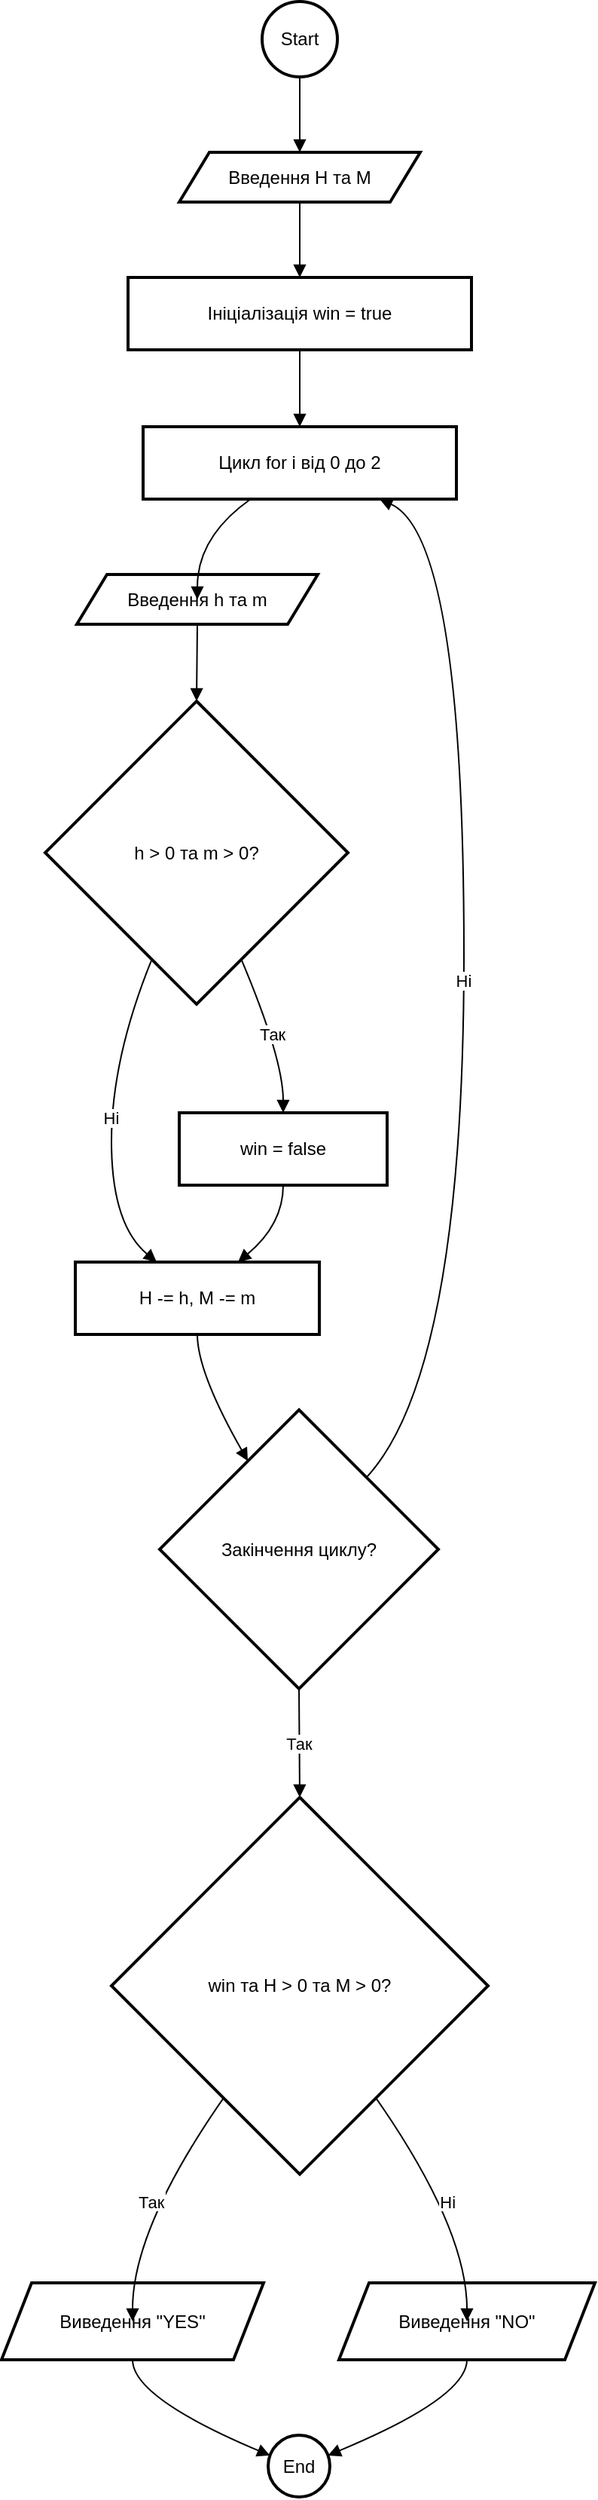 <mxfile version="24.9.3">
  <diagram name="Page-1" id="sOMXAX7RFv9_J4md5TxQ">
    <mxGraphModel dx="1236" dy="569" grid="1" gridSize="10" guides="1" tooltips="1" connect="1" arrows="1" fold="1" page="1" pageScale="1" pageWidth="1169" pageHeight="827" math="0" shadow="0">
      <root>
        <mxCell id="0" />
        <mxCell id="1" parent="0" />
        <mxCell id="M2-XjdOF5XY0TOvuhFj8-1" value="Start" style="ellipse;aspect=fixed;strokeWidth=2;whiteSpace=wrap;" vertex="1" parent="1">
          <mxGeometry x="193" y="20" width="50" height="50" as="geometry" />
        </mxCell>
        <mxCell id="M2-XjdOF5XY0TOvuhFj8-2" value="Введення H та M" style="shape=parallelogram;perimeter=parallelogramPerimeter;fixedSize=1;strokeWidth=2;whiteSpace=wrap;" vertex="1" parent="1">
          <mxGeometry x="138" y="120" width="160" height="33" as="geometry" />
        </mxCell>
        <mxCell id="M2-XjdOF5XY0TOvuhFj8-3" value="Ініціалізація win = true" style="whiteSpace=wrap;strokeWidth=2;" vertex="1" parent="1">
          <mxGeometry x="104" y="203" width="228" height="48" as="geometry" />
        </mxCell>
        <mxCell id="M2-XjdOF5XY0TOvuhFj8-4" value="Цикл for i від 0 до 2" style="whiteSpace=wrap;strokeWidth=2;" vertex="1" parent="1">
          <mxGeometry x="114" y="302" width="208" height="48" as="geometry" />
        </mxCell>
        <mxCell id="M2-XjdOF5XY0TOvuhFj8-5" value="Введення h та m" style="shape=parallelogram;perimeter=parallelogramPerimeter;fixedSize=1;strokeWidth=2;whiteSpace=wrap;" vertex="1" parent="1">
          <mxGeometry x="70" y="400" width="160" height="33" as="geometry" />
        </mxCell>
        <mxCell id="M2-XjdOF5XY0TOvuhFj8-6" value="h &gt; 0 та m &gt; 0?" style="rhombus;strokeWidth=2;whiteSpace=wrap;" vertex="1" parent="1">
          <mxGeometry x="49" y="484" width="201" height="201" as="geometry" />
        </mxCell>
        <mxCell id="M2-XjdOF5XY0TOvuhFj8-7" value="win = false" style="whiteSpace=wrap;strokeWidth=2;" vertex="1" parent="1">
          <mxGeometry x="138" y="757" width="138" height="48" as="geometry" />
        </mxCell>
        <mxCell id="M2-XjdOF5XY0TOvuhFj8-8" value="H -= h, M -= m" style="whiteSpace=wrap;strokeWidth=2;" vertex="1" parent="1">
          <mxGeometry x="69" y="856" width="162" height="48" as="geometry" />
        </mxCell>
        <mxCell id="M2-XjdOF5XY0TOvuhFj8-9" value="Закінчення циклу?" style="rhombus;strokeWidth=2;whiteSpace=wrap;" vertex="1" parent="1">
          <mxGeometry x="125" y="954" width="185" height="185" as="geometry" />
        </mxCell>
        <mxCell id="M2-XjdOF5XY0TOvuhFj8-10" value="win та H &gt; 0 та M &gt; 0?" style="rhombus;strokeWidth=2;whiteSpace=wrap;" vertex="1" parent="1">
          <mxGeometry x="93" y="1211" width="250" height="250" as="geometry" />
        </mxCell>
        <mxCell id="M2-XjdOF5XY0TOvuhFj8-11" value="Виведення &quot;YES&quot;" style="shape=parallelogram;perimeter=parallelogramPerimeter;fixedSize=1;strokeWidth=2;whiteSpace=wrap;" vertex="1" parent="1">
          <mxGeometry x="20" y="1533" width="174" height="51" as="geometry" />
        </mxCell>
        <mxCell id="M2-XjdOF5XY0TOvuhFj8-12" value="Виведення &quot;NO&quot;" style="shape=parallelogram;perimeter=parallelogramPerimeter;fixedSize=1;strokeWidth=2;whiteSpace=wrap;" vertex="1" parent="1">
          <mxGeometry x="244" y="1533" width="170" height="51" as="geometry" />
        </mxCell>
        <mxCell id="M2-XjdOF5XY0TOvuhFj8-13" value="End" style="ellipse;aspect=fixed;strokeWidth=2;whiteSpace=wrap;" vertex="1" parent="1">
          <mxGeometry x="197" y="1634" width="41" height="41" as="geometry" />
        </mxCell>
        <mxCell id="M2-XjdOF5XY0TOvuhFj8-14" value="" style="curved=1;startArrow=none;endArrow=block;exitX=0.5;exitY=1;entryX=0.5;entryY=0;rounded=0;" edge="1" parent="1" source="M2-XjdOF5XY0TOvuhFj8-1" target="M2-XjdOF5XY0TOvuhFj8-2">
          <mxGeometry relative="1" as="geometry">
            <Array as="points" />
          </mxGeometry>
        </mxCell>
        <mxCell id="M2-XjdOF5XY0TOvuhFj8-15" value="" style="curved=1;startArrow=none;endArrow=block;exitX=0.5;exitY=1.01;entryX=0.5;entryY=0.01;rounded=0;" edge="1" parent="1" source="M2-XjdOF5XY0TOvuhFj8-2" target="M2-XjdOF5XY0TOvuhFj8-3">
          <mxGeometry relative="1" as="geometry">
            <Array as="points" />
          </mxGeometry>
        </mxCell>
        <mxCell id="M2-XjdOF5XY0TOvuhFj8-16" value="" style="curved=1;startArrow=none;endArrow=block;exitX=0.5;exitY=1.02;entryX=0.5;entryY=0;rounded=0;" edge="1" parent="1" source="M2-XjdOF5XY0TOvuhFj8-3" target="M2-XjdOF5XY0TOvuhFj8-4">
          <mxGeometry relative="1" as="geometry">
            <Array as="points" />
          </mxGeometry>
        </mxCell>
        <mxCell id="M2-XjdOF5XY0TOvuhFj8-17" value="" style="curved=1;startArrow=none;endArrow=block;exitX=0.34;exitY=1.01;entryX=0.5;entryY=0.01;rounded=0;" edge="1" parent="1" source="M2-XjdOF5XY0TOvuhFj8-4" target="M2-XjdOF5XY0TOvuhFj8-5">
          <mxGeometry relative="1" as="geometry">
            <Array as="points">
              <mxPoint x="150" y="375" />
            </Array>
          </mxGeometry>
        </mxCell>
        <mxCell id="M2-XjdOF5XY0TOvuhFj8-18" value="" style="curved=1;startArrow=none;endArrow=block;exitX=0.5;exitY=1.02;entryX=0.5;entryY=0;rounded=0;" edge="1" parent="1" source="M2-XjdOF5XY0TOvuhFj8-5" target="M2-XjdOF5XY0TOvuhFj8-6">
          <mxGeometry relative="1" as="geometry">
            <Array as="points" />
          </mxGeometry>
        </mxCell>
        <mxCell id="M2-XjdOF5XY0TOvuhFj8-19" value="Так" style="curved=1;startArrow=none;endArrow=block;exitX=0.71;exitY=1;entryX=0.5;entryY=0;rounded=0;" edge="1" parent="1" source="M2-XjdOF5XY0TOvuhFj8-6" target="M2-XjdOF5XY0TOvuhFj8-7">
          <mxGeometry relative="1" as="geometry">
            <Array as="points">
              <mxPoint x="207" y="721" />
            </Array>
          </mxGeometry>
        </mxCell>
        <mxCell id="M2-XjdOF5XY0TOvuhFj8-20" value="Ні" style="curved=1;startArrow=none;endArrow=block;exitX=0.29;exitY=1;entryX=0.33;entryY=-0.01;rounded=0;" edge="1" parent="1" source="M2-XjdOF5XY0TOvuhFj8-6" target="M2-XjdOF5XY0TOvuhFj8-8">
          <mxGeometry relative="1" as="geometry">
            <Array as="points">
              <mxPoint x="93" y="721" />
              <mxPoint x="93" y="831" />
            </Array>
          </mxGeometry>
        </mxCell>
        <mxCell id="M2-XjdOF5XY0TOvuhFj8-21" value="" style="curved=1;startArrow=none;endArrow=block;exitX=0.5;exitY=1.01;entryX=0.67;entryY=-0.01;rounded=0;" edge="1" parent="1" source="M2-XjdOF5XY0TOvuhFj8-7" target="M2-XjdOF5XY0TOvuhFj8-8">
          <mxGeometry relative="1" as="geometry">
            <Array as="points">
              <mxPoint x="207" y="831" />
            </Array>
          </mxGeometry>
        </mxCell>
        <mxCell id="M2-XjdOF5XY0TOvuhFj8-22" value="" style="curved=1;startArrow=none;endArrow=block;exitX=0.5;exitY=1;entryX=0.21;entryY=0;rounded=0;" edge="1" parent="1" source="M2-XjdOF5XY0TOvuhFj8-8" target="M2-XjdOF5XY0TOvuhFj8-9">
          <mxGeometry relative="1" as="geometry">
            <Array as="points">
              <mxPoint x="150" y="929" />
            </Array>
          </mxGeometry>
        </mxCell>
        <mxCell id="M2-XjdOF5XY0TOvuhFj8-23" value="Ні" style="curved=1;startArrow=none;endArrow=block;exitX=0.97;exitY=0;entryX=0.76;entryY=1.01;rounded=0;" edge="1" parent="1" source="M2-XjdOF5XY0TOvuhFj8-9" target="M2-XjdOF5XY0TOvuhFj8-4">
          <mxGeometry relative="1" as="geometry">
            <Array as="points">
              <mxPoint x="327" y="929" />
              <mxPoint x="327" y="375" />
            </Array>
          </mxGeometry>
        </mxCell>
        <mxCell id="M2-XjdOF5XY0TOvuhFj8-24" value="Так" style="curved=1;startArrow=none;endArrow=block;exitX=0.5;exitY=1;entryX=0.5;entryY=0;rounded=0;" edge="1" parent="1" source="M2-XjdOF5XY0TOvuhFj8-9" target="M2-XjdOF5XY0TOvuhFj8-10">
          <mxGeometry relative="1" as="geometry">
            <Array as="points" />
          </mxGeometry>
        </mxCell>
        <mxCell id="M2-XjdOF5XY0TOvuhFj8-25" value="Так" style="curved=1;startArrow=none;endArrow=block;exitX=0.16;exitY=1;entryX=0.5;entryY=0.01;rounded=0;" edge="1" parent="1" source="M2-XjdOF5XY0TOvuhFj8-10" target="M2-XjdOF5XY0TOvuhFj8-11">
          <mxGeometry relative="1" as="geometry">
            <Array as="points">
              <mxPoint x="107" y="1497" />
            </Array>
          </mxGeometry>
        </mxCell>
        <mxCell id="M2-XjdOF5XY0TOvuhFj8-26" value="Ні" style="curved=1;startArrow=none;endArrow=block;exitX=0.84;exitY=1;entryX=0.5;entryY=0.01;rounded=0;" edge="1" parent="1" source="M2-XjdOF5XY0TOvuhFj8-10" target="M2-XjdOF5XY0TOvuhFj8-12">
          <mxGeometry relative="1" as="geometry">
            <Array as="points">
              <mxPoint x="329" y="1497" />
            </Array>
          </mxGeometry>
        </mxCell>
        <mxCell id="M2-XjdOF5XY0TOvuhFj8-27" value="" style="curved=1;startArrow=none;endArrow=block;exitX=0.5;exitY=1.01;entryX=0;entryY=0.31;rounded=0;" edge="1" parent="1" source="M2-XjdOF5XY0TOvuhFj8-11" target="M2-XjdOF5XY0TOvuhFj8-13">
          <mxGeometry relative="1" as="geometry">
            <Array as="points">
              <mxPoint x="107" y="1609" />
            </Array>
          </mxGeometry>
        </mxCell>
        <mxCell id="M2-XjdOF5XY0TOvuhFj8-28" value="" style="curved=1;startArrow=none;endArrow=block;exitX=0.5;exitY=1.01;entryX=1.01;entryY=0.31;rounded=0;" edge="1" parent="1" source="M2-XjdOF5XY0TOvuhFj8-12" target="M2-XjdOF5XY0TOvuhFj8-13">
          <mxGeometry relative="1" as="geometry">
            <Array as="points">
              <mxPoint x="329" y="1609" />
            </Array>
          </mxGeometry>
        </mxCell>
      </root>
    </mxGraphModel>
  </diagram>
</mxfile>
